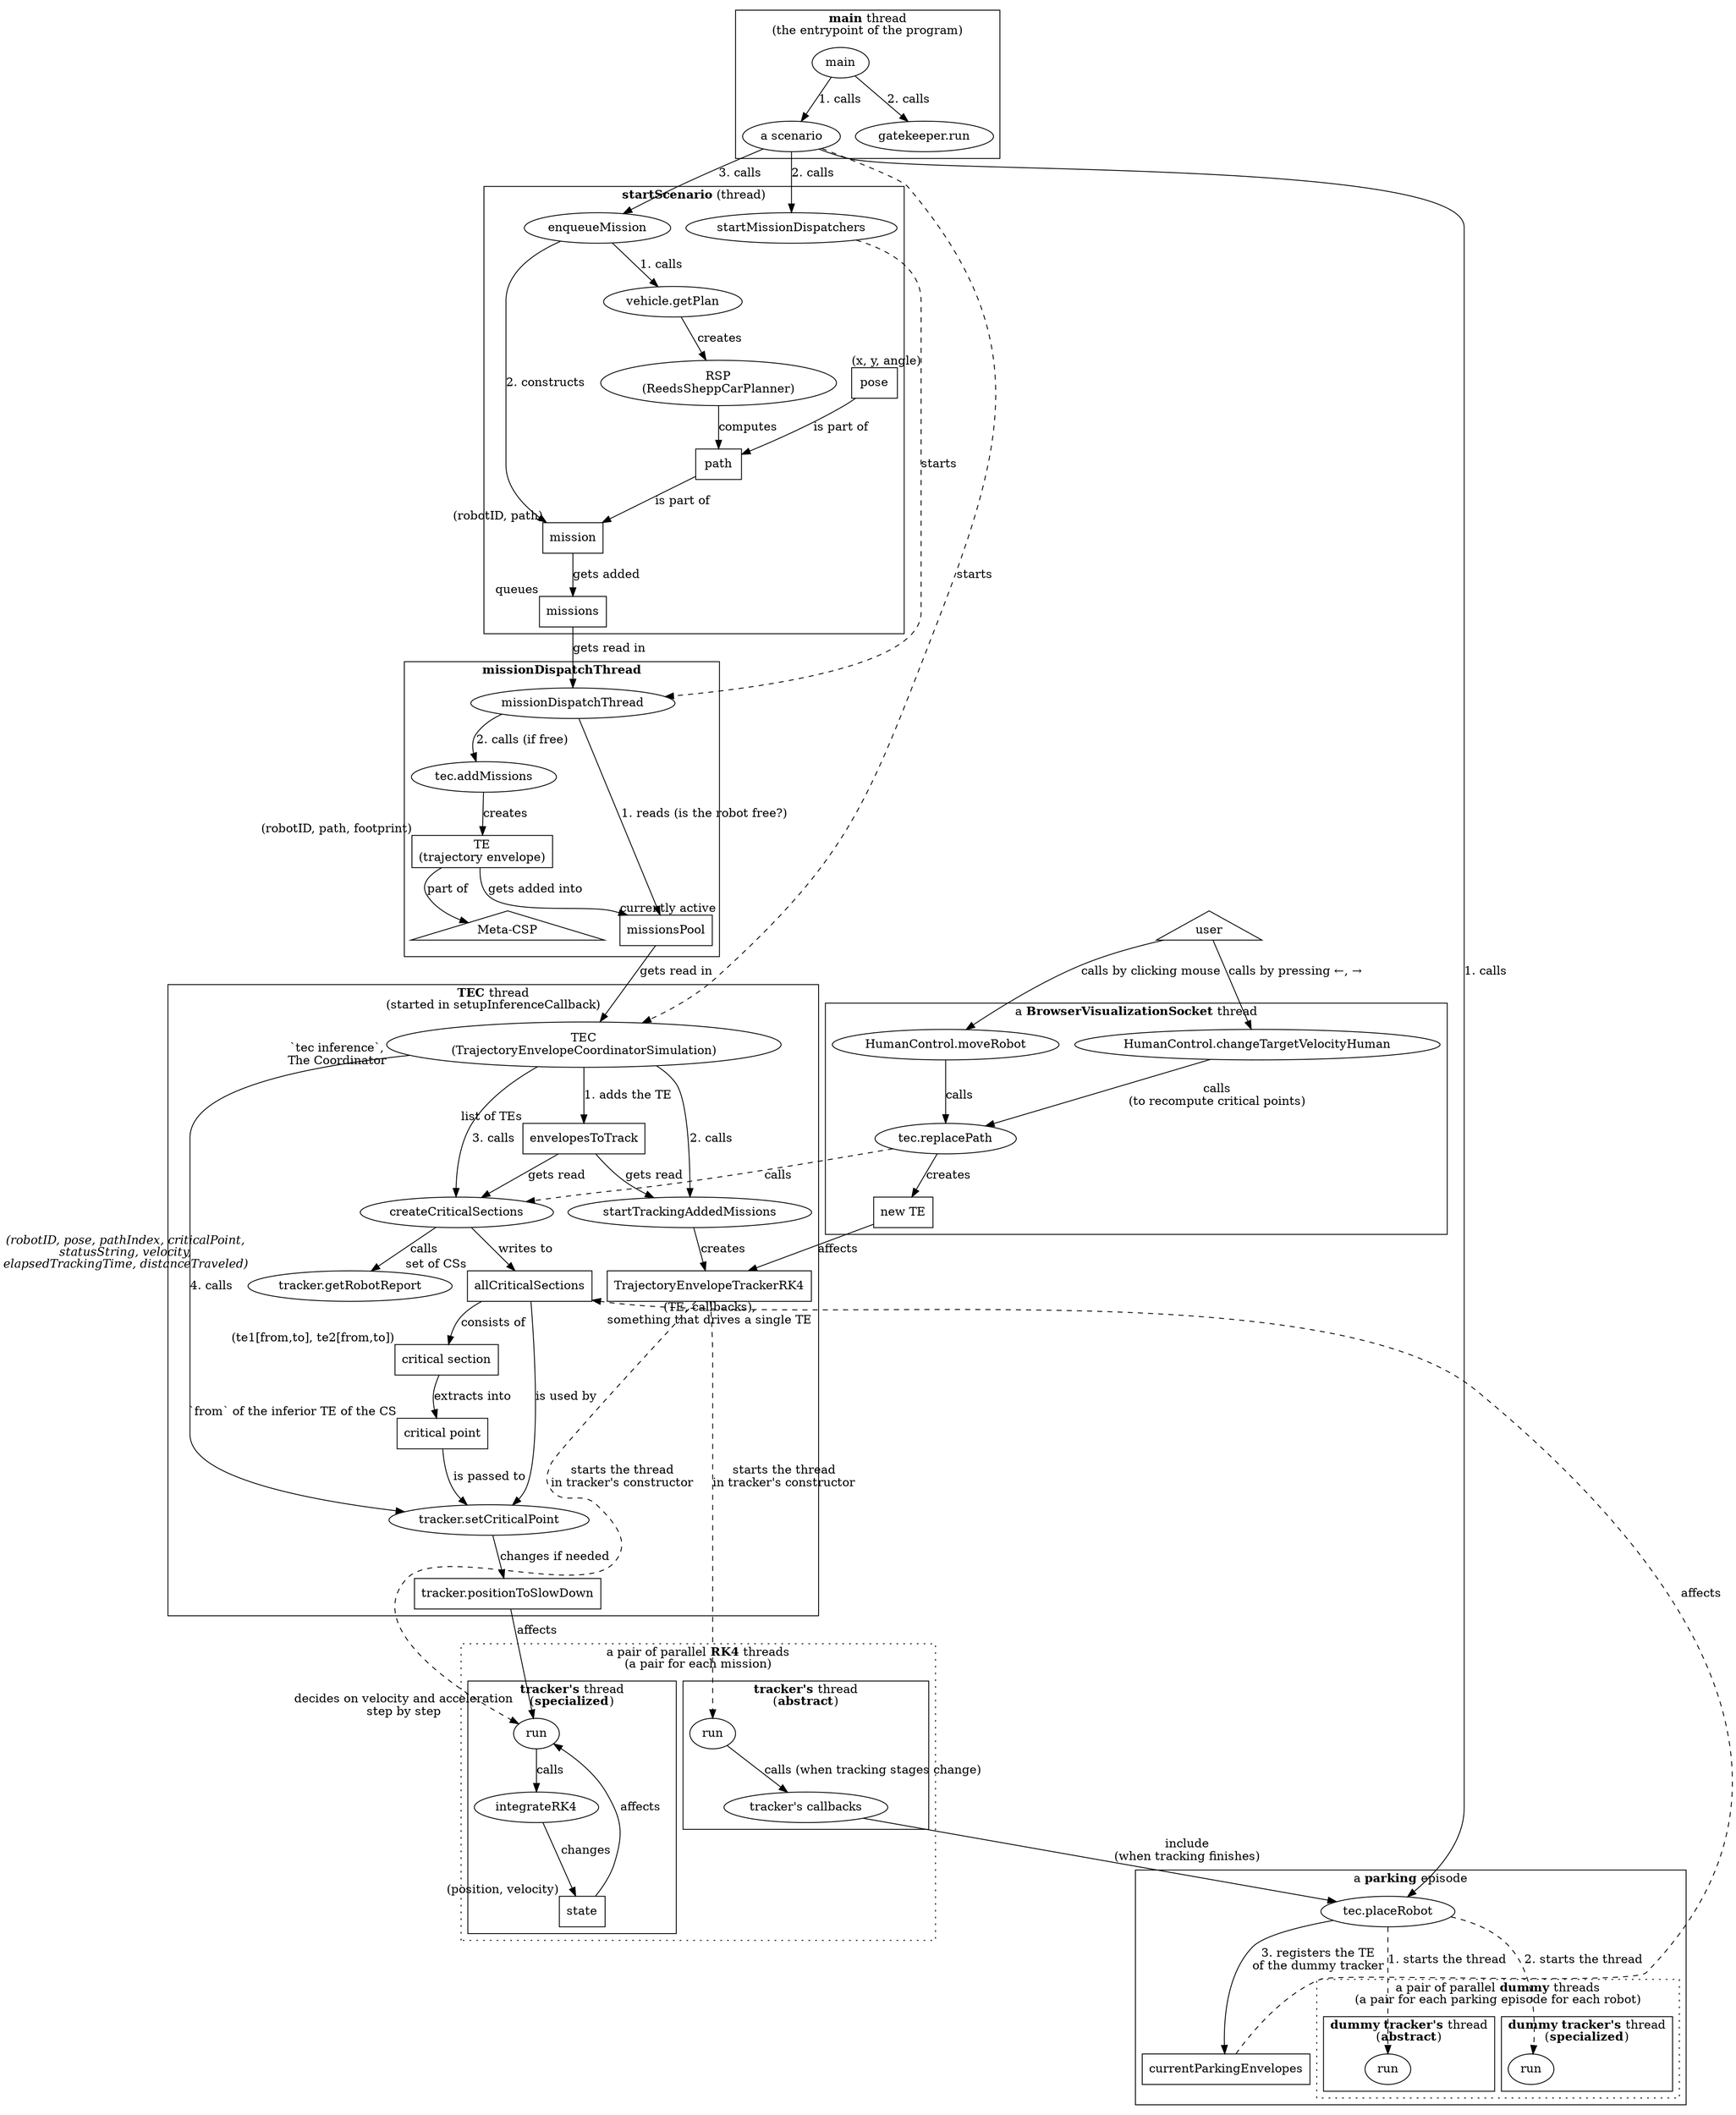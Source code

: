 digraph {
    // Data:
    missions [shape=rect, xlabel="queues"]
    mission [shape=rect, xlabel="(robotID, path)"]
    missionsPool [shape=rect, xlabel="currently active"]
    path [shape=rect]
    pose [shape=rect, xlabel="(x, y, angle)"]
    envelopesToTrack [shape=rect, xlabel="list of TEs"]
    TE [shape=rect, label="TE\n(trajectory envelope)", xlabel="(robotID, path, footprint)"]
    "new TE" [shape=rect]
    "Meta-CSP" [shape=triangle]
    user [shape=triangle]
    TEC [label="TEC\n(TrajectoryEnvelopeCoordinatorSimulation)", xlabel="`tec inference`,\nThe Coordinator"]
    allCriticalSections [shape=rect, xlabel="set of CSs"]
    "critical section" [shape=rect, xlabel="(te1[from,to], te2[from,to])"]
    "critical point" [shape=rect, xlabel="`from` of the inferior TE of the CS"]
    TrajectoryEnvelopeTrackerRK4 [shape=rect, xlabel="(TE, callbacks),\nsomething that drives a single TE"]
    "tracker.run" [xlabel="decides on velocity and acceleration\nstep by step"]
    state [shape=rect, xlabel="(position, velocity)"]
    "tracker.positionToSlowDown" [shape=rect]
    currentParkingEnvelopes [shape=rect]
    RSP [label="RSP\n(ReedsSheppCarPlanner)"]

    subgraph cluster_main {
        label=<<b>main</b> thread<br/>(the entrypoint of the program)>

        "main" -> "a scenario" [label="1. calls"]
        "main" -> "gatekeeper.run" [label="2. calls"]
    }

    subgraph cluster_startScenario {
        label=<<b>startScenario</b> (thread)>

        "a scenario" -> startMissionDispatchers [label="2. calls"]
        "a scenario" -> enqueueMission [label="3. calls"]
        enqueueMission -> "vehicle.getPlan" [label="1. calls"]
        "vehicle.getPlan" -> RSP [label="creates"]
        RSP -> path [label="computes"]
        path -> mission [label="is part of"]
        pose -> path [label="is part of"]
        enqueueMission -> mission [label="2. constructs"]
        mission -> missions [label="gets added"]
    }

    subgraph cluster_missionDispatchThread {
        label=<<b>missionDispatchThread</b>>

        missions -> missionDispatchThread [label="gets read in"]
        startMissionDispatchers -> missionDispatchThread [label="starts", style=dashed]
        missionDispatchThread -> "missionsPool" [label="1. reads (is the robot free?)"]
        missionDispatchThread -> "tec.addMissions" [label="2. calls (if free)"]
        "tec.addMissions" -> TE [label="creates"]
        TE -> missionsPool [label="gets added into"]
        TE -> "Meta-CSP" [label="part of"]
    }

    subgraph cluster_TEC {
        label=<<b>TEC</b> thread<br/>(started in setupInferenceCallback)>

        "tracker.getRobotReport" [xlabel=<<i>(robotID, pose, pathIndex, criticalPoint,<br/>statusString, velocity,<br/>elapsedTrackingTime, distanceTraveled)</i>>]

        "a scenario" -> TEC [label="starts", constraint=false, style=dashed]
        missionsPool -> TEC [label="gets read in"]
        TEC -> envelopesToTrack [label="1. adds the TE"]
        TEC -> startTrackingAddedMissions [label="2. calls"]
        TEC -> createCriticalSections [label="3. calls"]
        TEC -> "tracker.setCriticalPoint" [label="4. calls"]
        envelopesToTrack -> createCriticalSections [label="gets read"]
        envelopesToTrack -> startTrackingAddedMissions [label="gets read"]

        createCriticalSections -> allCriticalSections [label="writes to"]
        startTrackingAddedMissions -> TrajectoryEnvelopeTrackerRK4 [label="creates"]

        createCriticalSections -> "tracker.getRobotReport" [label="calls"]
        allCriticalSections -> "tracker.setCriticalPoint" [label="is used by"]
        allCriticalSections -> "critical section" [label="consists of"]
        "critical section" -> "critical point" [label="extracts into"]
        "critical point" -> "tracker.setCriticalPoint" [label="is passed to"]
        "tracker.setCriticalPoint" -> "tracker.positionToSlowDown" [label="changes if needed"]
    }

    subgraph cluster_tracker_threads {
        label=<a pair of parallel <b>RK4</b> threads<br/>(a pair for each mission)>
        graph [style=dotted]

        subgraph cluster_tracker_RK4 {
            label=<<b>tracker's</b> thread<br/>(<b>specialized</b>)>
            graph [style=solid]

            "tracker.run" [label="run"]
            TrajectoryEnvelopeTrackerRK4 -> "tracker.run" [label="starts the thread\nin tracker's constructor", constraint=false, style=dashed]
            state -> "tracker.run" [label="affects"]
            "tracker.positionToSlowDown" -> "tracker.run" [label="affects"]
            "tracker.run" -> integrateRK4 [label="calls"]
            integrateRK4 -> state [label="changes"]
        }

        subgraph cluster_tracker_abstract {
        label=<<b>tracker's</b> thread<br/>(<b>abstract</b>)>
            graph [style=solid]

            "(abstract) tracker.run" [label="run"]
            TrajectoryEnvelopeTrackerRK4 -> "(abstract) tracker.run" [label="starts the thread\nin tracker's constructor", style=dashed]
            "(abstract) tracker.run" -> "tracker's callbacks" [label="calls (when tracking stages change)"]
        }
    }

    subgraph cluster_parking {
        label=<a <b>parking</b> episode>

        "a scenario" -> "tec.placeRobot" [label="1. calls"]
        "tracker's callbacks" -> "tec.placeRobot" [label="include\n(when tracking finishes)"]

        "tec.placeRobot" -> "(dummy, abstract) tracker.run" [label="1. starts the thread", style=dashed]
        "tec.placeRobot" -> "(dummy) tracker.run" [label="2. starts the thread", style=dashed]

        "tec.placeRobot" -> currentParkingEnvelopes [label="3. registers the TE\nof the dummy tracker"]
        currentParkingEnvelopes -> allCriticalSections [label="affects", constraint=false, style=dashed]

        subgraph cluster_tracker_dummy_threads {
            label=<a pair of parallel <b>dummy</b> threads<br/>(a pair for each parking episode for each robot)>
            graph [style=dotted]

            subgraph cluster_tracker_dummy_RK4 {
                label=<<b>dummy tracker's</b> thread<br/>(<b>specialized</b>)>
                graph [style=solid]

                "(dummy) tracker.run" [label="run"]
            }

            subgraph cluster_tracker_dummy_abstract {
                label=<<b>dummy tracker's</b> thread<br/>(<b>abstract</b>)>
                graph [style=solid]

                "(dummy, abstract) tracker.run" [label="run"]
            }
        }
    }

    user -> "HumanControl.moveRobot" [label="calls by clicking mouse"]
    user -> "HumanControl.changeTargetVelocityHuman" [label="calls by pressing ←, →"]

    subgraph cluster_visualization {
        label=<a <b>BrowserVisualizationSocket</b> thread>

        "HumanControl.moveRobot" -> "tec.replacePath" [label="calls"]
        "HumanControl.changeTargetVelocityHuman"  -> "tec.replacePath" [label="calls\n(to recompute critical points)"]
        "tec.replacePath" -> "new TE" [label="creates"]
        "tec.replacePath" -> createCriticalSections [label="calls", constraint=false, style=dashed]
        "new TE" -> TrajectoryEnvelopeTrackerRK4 [label="affects"]
    }
}

/*
gates = {LinkedBlockingQueue@4190}    size = 12

Common:
7 = {Gate@4201} "Gate[missionDispatchThread's sleep(500)]" -- передаёт миссии от сценария координатору
5 = {Gate@4199} "Gate[TrajectoryEnvelopeCoordinator inference's sleep(500)]" -- координатор
6 = {Gate@4200} "Gate[Visualization update thread's sleep(30)]" -- визуализация (передача данных в браузер)
8 = {Gate@4202} "Gate[forcing thread's sleep(100)]" -- конкретно в GridTest

Robot 0:
4 = {Gate@4198} "Gate[Abstract tracker Robot0's sleep(100)]" -- отслеживание этапов
3 = {Gate@4197} "Gate[RK4 tracker Robot0's sleep(100)]" -- собственно изменение этапов
    or Gate[Parking tracker Robot0's initial] -- Dummy

Robot 1:
2 = {Gate@4196} "Gate[Abstract tracker Robot1's sleep(100)]"
1 = {Gate@4195} "Gate[RK4 tracker Robot1's sleep(100)]"

Robot 2:
0 = {Gate@4194} "Gate[Abstract tracker Robot2's sleep(100)]"
11 = {Gate@4205} "Gate[RK4 tracker Robot2's sleep(100)]"

Robot 3:
10 = {Gate@4204} "Gate[Abstract tracker Robot3's sleep(100)]"
9 = {Gate@4203} "Gate[RK4 tracker Robot3's sleep(100)]"


RobotReport(te.getRobotID(), pose, currentPathIndex, state.getVelocity(), state.getPosition(), this.criticalPoint);
*/
